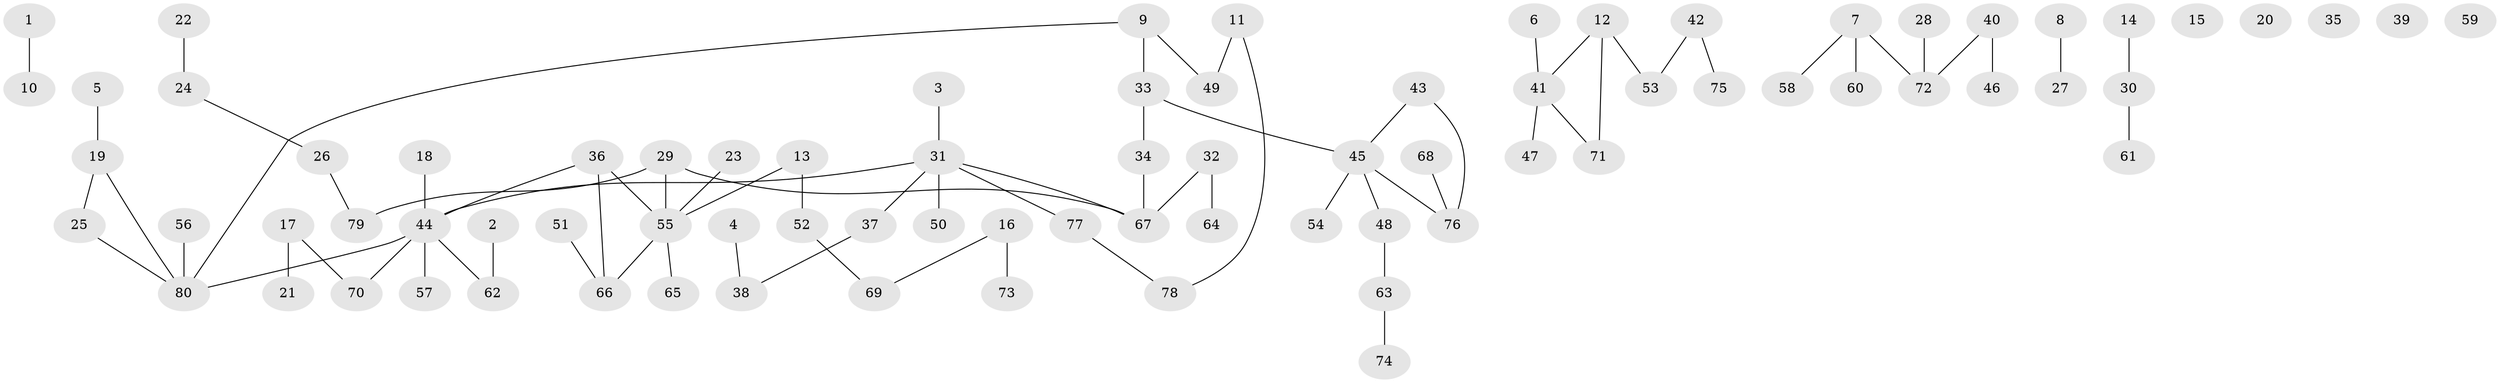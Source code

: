 // Generated by graph-tools (version 1.1) at 2025/39/03/09/25 04:39:01]
// undirected, 80 vertices, 76 edges
graph export_dot {
graph [start="1"]
  node [color=gray90,style=filled];
  1;
  2;
  3;
  4;
  5;
  6;
  7;
  8;
  9;
  10;
  11;
  12;
  13;
  14;
  15;
  16;
  17;
  18;
  19;
  20;
  21;
  22;
  23;
  24;
  25;
  26;
  27;
  28;
  29;
  30;
  31;
  32;
  33;
  34;
  35;
  36;
  37;
  38;
  39;
  40;
  41;
  42;
  43;
  44;
  45;
  46;
  47;
  48;
  49;
  50;
  51;
  52;
  53;
  54;
  55;
  56;
  57;
  58;
  59;
  60;
  61;
  62;
  63;
  64;
  65;
  66;
  67;
  68;
  69;
  70;
  71;
  72;
  73;
  74;
  75;
  76;
  77;
  78;
  79;
  80;
  1 -- 10;
  2 -- 62;
  3 -- 31;
  4 -- 38;
  5 -- 19;
  6 -- 41;
  7 -- 58;
  7 -- 60;
  7 -- 72;
  8 -- 27;
  9 -- 33;
  9 -- 49;
  9 -- 80;
  11 -- 49;
  11 -- 78;
  12 -- 41;
  12 -- 53;
  12 -- 71;
  13 -- 52;
  13 -- 55;
  14 -- 30;
  16 -- 69;
  16 -- 73;
  17 -- 21;
  17 -- 70;
  18 -- 44;
  19 -- 25;
  19 -- 80;
  22 -- 24;
  23 -- 55;
  24 -- 26;
  25 -- 80;
  26 -- 79;
  28 -- 72;
  29 -- 55;
  29 -- 67;
  29 -- 79;
  30 -- 61;
  31 -- 37;
  31 -- 44;
  31 -- 50;
  31 -- 67;
  31 -- 77;
  32 -- 64;
  32 -- 67;
  33 -- 34;
  33 -- 45;
  34 -- 67;
  36 -- 44;
  36 -- 55;
  36 -- 66;
  37 -- 38;
  40 -- 46;
  40 -- 72;
  41 -- 47;
  41 -- 71;
  42 -- 53;
  42 -- 75;
  43 -- 45;
  43 -- 76;
  44 -- 57;
  44 -- 62;
  44 -- 70;
  44 -- 80;
  45 -- 48;
  45 -- 54;
  45 -- 76;
  48 -- 63;
  51 -- 66;
  52 -- 69;
  55 -- 65;
  55 -- 66;
  56 -- 80;
  63 -- 74;
  68 -- 76;
  77 -- 78;
}
